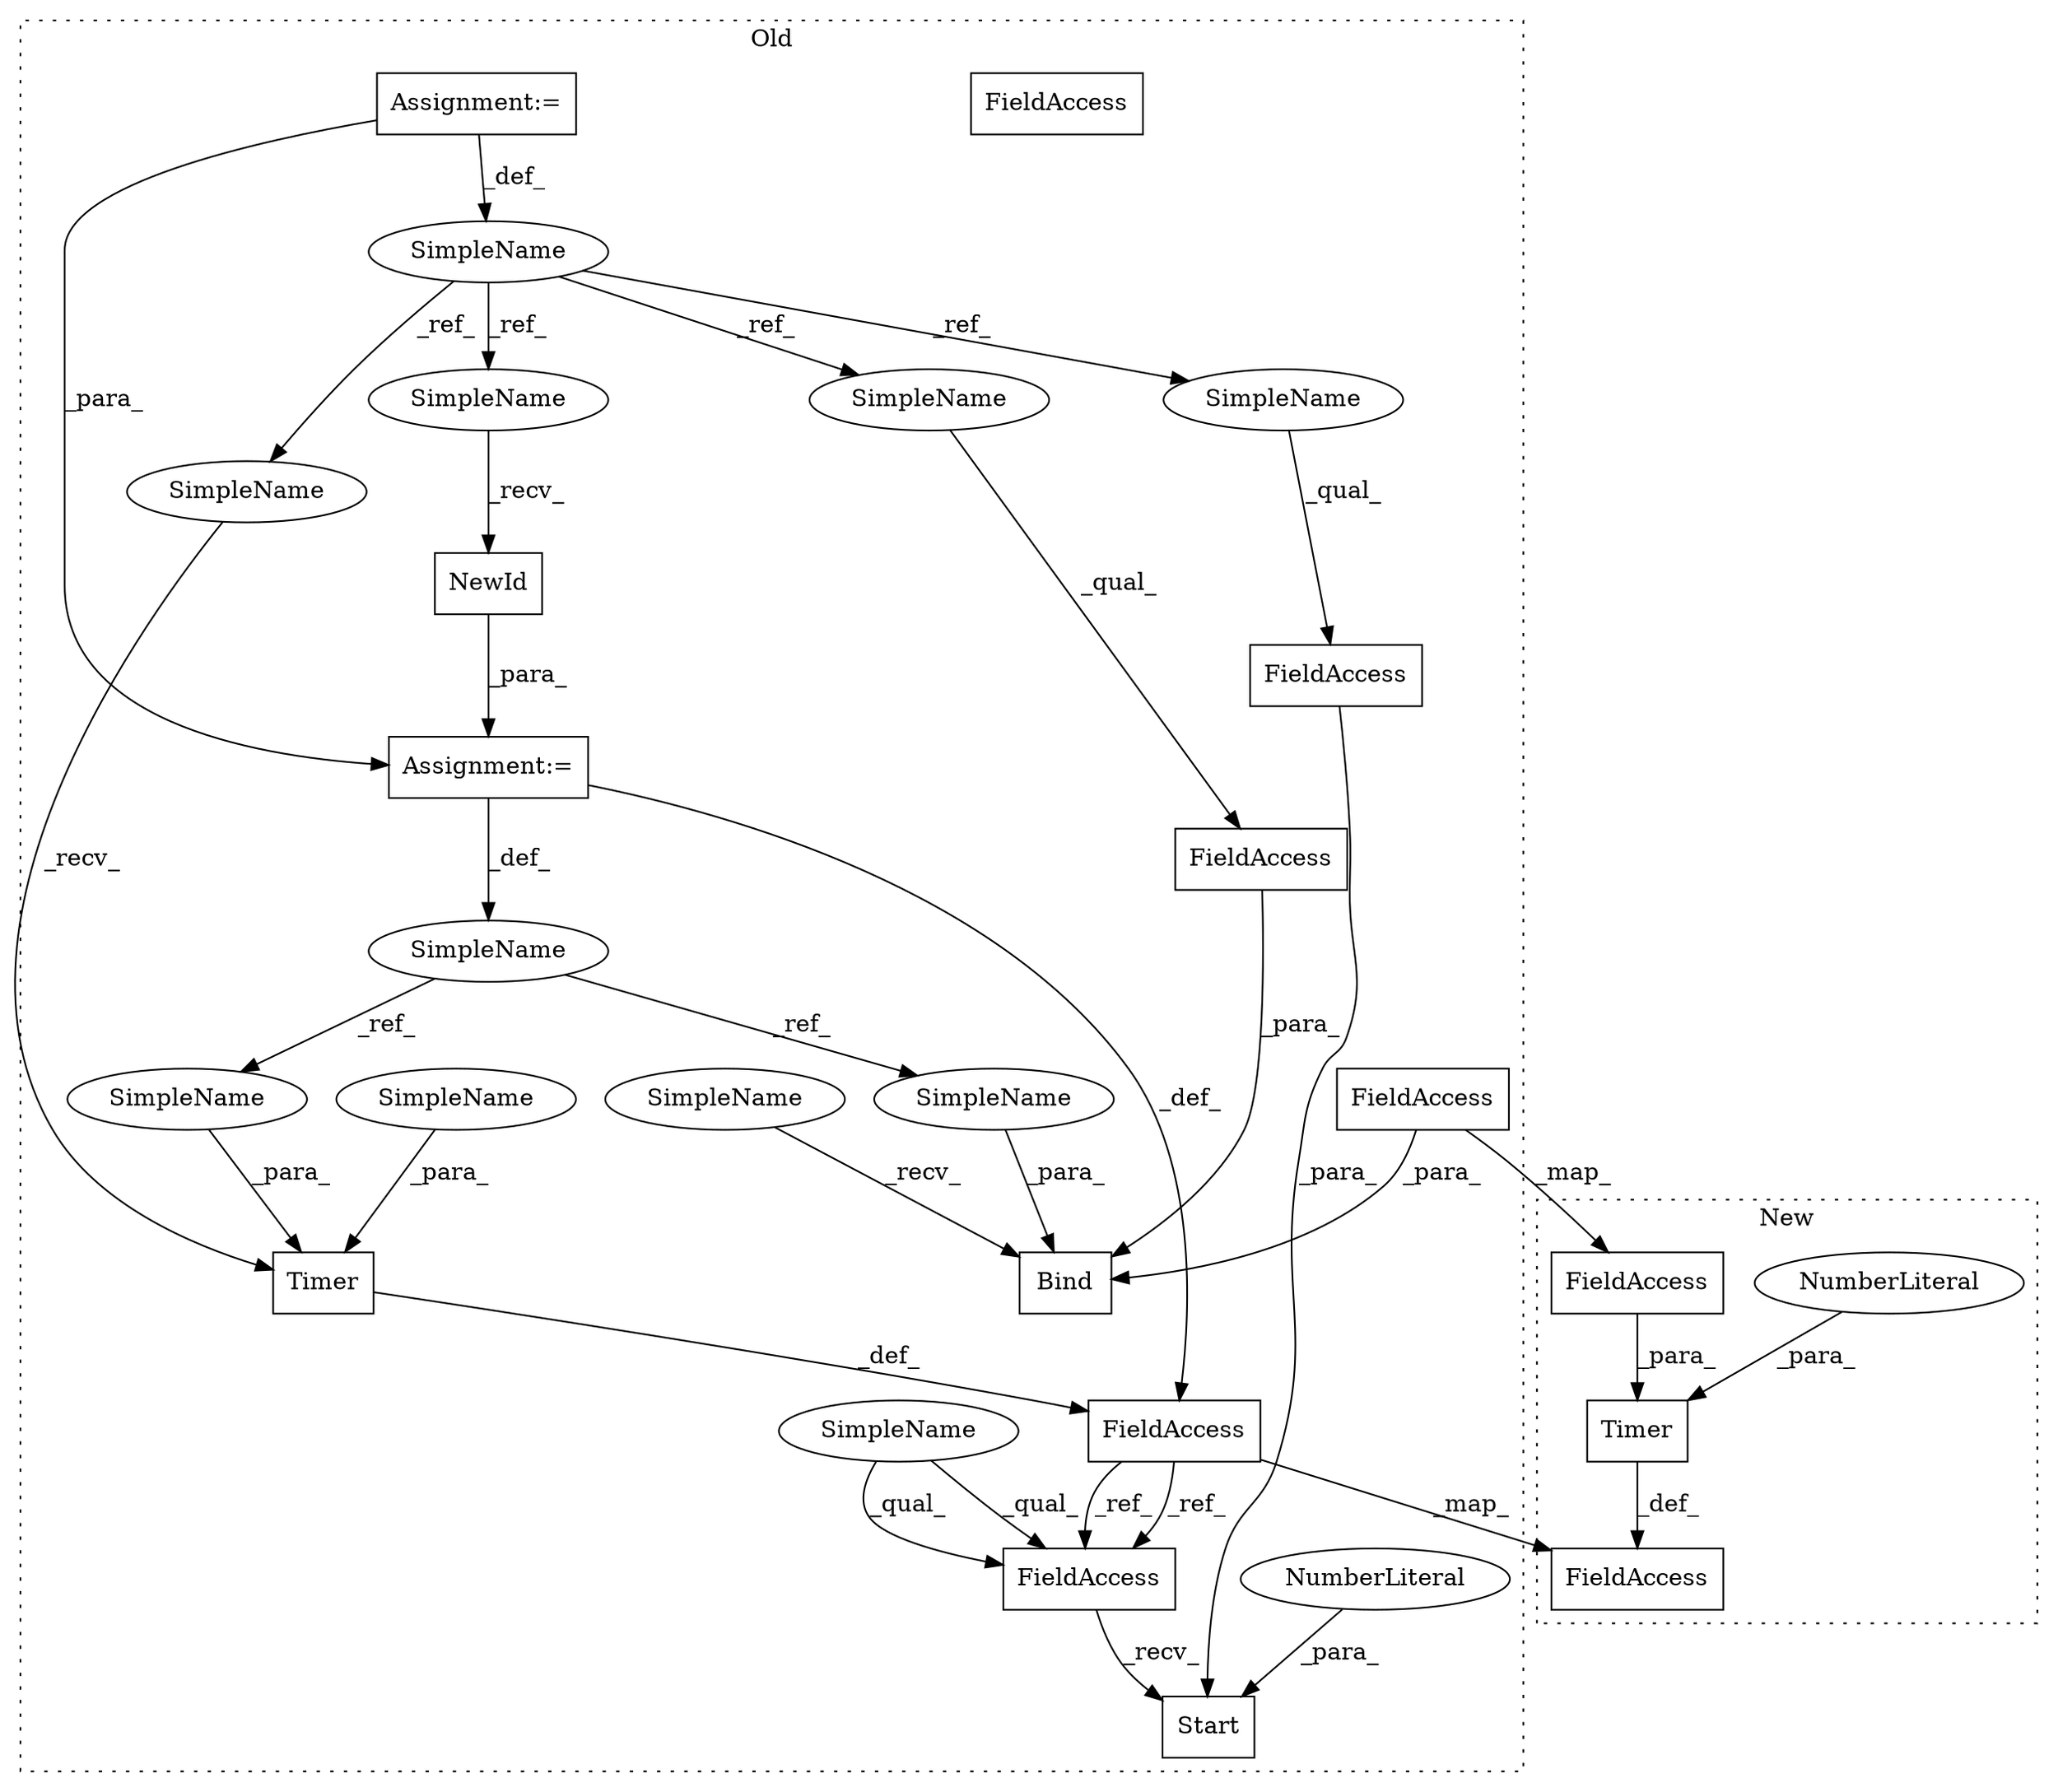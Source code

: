 digraph G {
subgraph cluster0 {
1 [label="Timer" a="32" s="3790,3808" l="6,1" shape="box"];
3 [label="FieldAccess" a="22" s="3776" l="10" shape="box"];
5 [label="NewId" a="32" s="3763" l="7" shape="box"];
7 [label="Bind" a="32" s="3820,3858" l="5,1" shape="box"];
8 [label="Start" a="32" s="3876,3907" l="6,1" shape="box"];
9 [label="NumberLiteral" a="34" s="3882" l="5" shape="ellipse"];
10 [label="FieldAccess" a="22" s="3825" l="12" shape="box"];
11 [label="FieldAccess" a="22" s="3865" l="10" shape="box"];
12 [label="FieldAccess" a="22" s="3888" l="19" shape="box"];
13 [label="SimpleName" a="42" s="3752" l="7" shape="ellipse"];
14 [label="SimpleName" a="42" s="2268" l="2" shape="ellipse"];
15 [label="Assignment:=" a="7" s="3759" l="1" shape="box"];
16 [label="Assignment:=" a="7" s="2268" l="2" shape="box"];
17 [label="FieldAccess" a="22" s="3838" l="12" shape="box"];
19 [label="SimpleName" a="42" s="3801" l="7" shape="ellipse"];
20 [label="SimpleName" a="42" s="3851" l="7" shape="ellipse"];
21 [label="SimpleName" a="42" s="3796" l="4" shape="ellipse"];
22 [label="SimpleName" a="42" s="3815" l="4" shape="ellipse"];
23 [label="SimpleName" a="42" s="3865" l="4" shape="ellipse"];
24 [label="FieldAccess" a="22" s="3865" l="10" shape="box"];
25 [label="SimpleName" a="42" s="3760" l="2" shape="ellipse"];
26 [label="SimpleName" a="42" s="3888" l="2" shape="ellipse"];
27 [label="SimpleName" a="42" s="3825" l="2" shape="ellipse"];
28 [label="SimpleName" a="42" s="3787" l="2" shape="ellipse"];
label = "Old";
style="dotted";
}
subgraph cluster1 {
2 [label="Timer" a="32" s="3667,3691" l="6,1" shape="box"];
4 [label="FieldAccess" a="22" s="3656" l="10" shape="box"];
6 [label="NumberLiteral" a="34" s="3673" l="5" shape="ellipse"];
18 [label="FieldAccess" a="22" s="3679" l="12" shape="box"];
label = "New";
style="dotted";
}
1 -> 3 [label="_def_"];
2 -> 4 [label="_def_"];
3 -> 24 [label="_ref_"];
3 -> 4 [label="_map_"];
3 -> 24 [label="_ref_"];
5 -> 15 [label="_para_"];
6 -> 2 [label="_para_"];
9 -> 8 [label="_para_"];
10 -> 7 [label="_para_"];
12 -> 8 [label="_para_"];
13 -> 20 [label="_ref_"];
13 -> 19 [label="_ref_"];
14 -> 28 [label="_ref_"];
14 -> 27 [label="_ref_"];
14 -> 25 [label="_ref_"];
14 -> 26 [label="_ref_"];
15 -> 3 [label="_def_"];
15 -> 13 [label="_def_"];
16 -> 15 [label="_para_"];
16 -> 14 [label="_def_"];
17 -> 18 [label="_map_"];
17 -> 7 [label="_para_"];
18 -> 2 [label="_para_"];
19 -> 1 [label="_para_"];
20 -> 7 [label="_para_"];
21 -> 1 [label="_para_"];
22 -> 7 [label="_recv_"];
23 -> 24 [label="_qual_"];
23 -> 24 [label="_qual_"];
24 -> 8 [label="_recv_"];
25 -> 5 [label="_recv_"];
26 -> 12 [label="_qual_"];
27 -> 10 [label="_qual_"];
28 -> 1 [label="_recv_"];
}